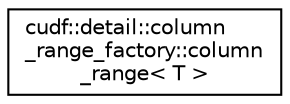 digraph "Graphical Class Hierarchy"
{
 // LATEX_PDF_SIZE
  edge [fontname="Helvetica",fontsize="10",labelfontname="Helvetica",labelfontsize="10"];
  node [fontname="Helvetica",fontsize="10",shape=record];
  rankdir="LR";
  Node0 [label="cudf::detail::column\l_range_factory::column\l_range\< T \>",height=0.2,width=0.4,color="black", fillcolor="white", style="filled",URL="$structcudf_1_1detail_1_1column__range__factory_1_1column__range.html",tooltip=" "];
}

